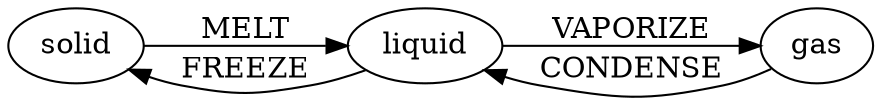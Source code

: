 digraph "matter" {
  rankdir=LR;
  "solid";
  "liquid";
  "gas";
  "solid" -> "liquid" [ label="MELT" ];
  "liquid" -> "solid" [ label="FREEZE" ];
  "liquid" -> "gas" [ label="VAPORIZE" ];
  "gas" -> "liquid" [ label="CONDENSE" ];
}